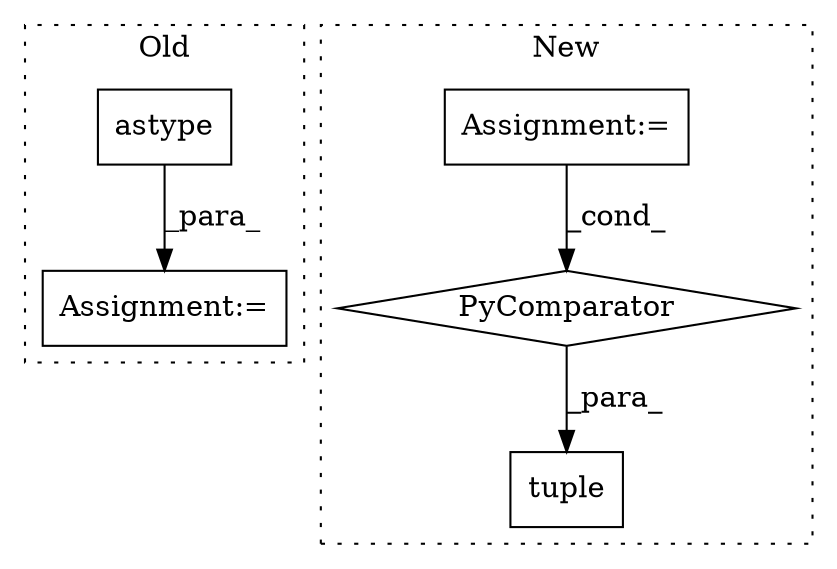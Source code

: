 digraph G {
subgraph cluster0 {
1 [label="astype" a="32" s="1835,1845" l="7,1" shape="box"];
4 [label="Assignment:=" a="7" s="1790" l="1" shape="box"];
label = "Old";
style="dotted";
}
subgraph cluster1 {
2 [label="tuple" a="32" s="1751,1987" l="17,-3" shape="box"];
3 [label="Assignment:=" a="7" s="1937" l="44" shape="box"];
5 [label="PyComparator" a="113" s="1937" l="44" shape="diamond"];
label = "New";
style="dotted";
}
1 -> 4 [label="_para_"];
3 -> 5 [label="_cond_"];
5 -> 2 [label="_para_"];
}